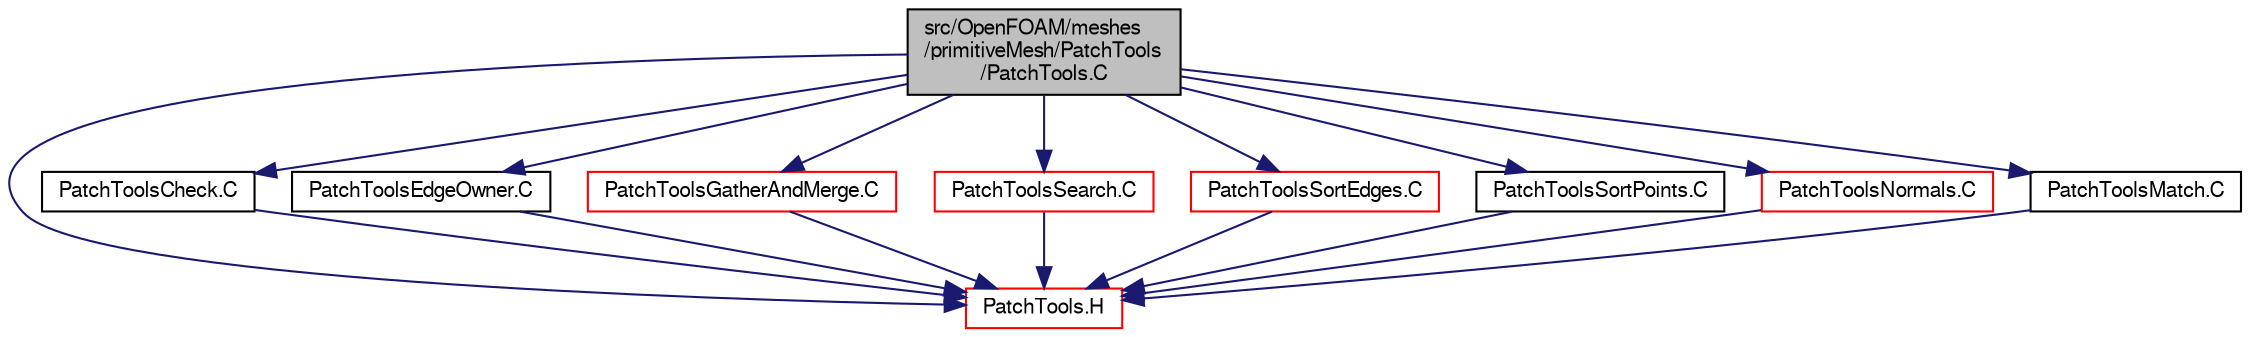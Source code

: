 digraph "src/OpenFOAM/meshes/primitiveMesh/PatchTools/PatchTools.C"
{
  bgcolor="transparent";
  edge [fontname="FreeSans",fontsize="10",labelfontname="FreeSans",labelfontsize="10"];
  node [fontname="FreeSans",fontsize="10",shape=record];
  Node0 [label="src/OpenFOAM/meshes\l/primitiveMesh/PatchTools\l/PatchTools.C",height=0.2,width=0.4,color="black", fillcolor="grey75", style="filled", fontcolor="black"];
  Node0 -> Node1 [color="midnightblue",fontsize="10",style="solid",fontname="FreeSans"];
  Node1 [label="PatchTools.H",height=0.2,width=0.4,color="red",URL="$a11852.html"];
  Node0 -> Node143 [color="midnightblue",fontsize="10",style="solid",fontname="FreeSans"];
  Node143 [label="PatchToolsCheck.C",height=0.2,width=0.4,color="black",URL="$a11855.html"];
  Node143 -> Node1 [color="midnightblue",fontsize="10",style="solid",fontname="FreeSans"];
  Node0 -> Node144 [color="midnightblue",fontsize="10",style="solid",fontname="FreeSans"];
  Node144 [label="PatchToolsEdgeOwner.C",height=0.2,width=0.4,color="black",URL="$a11858.html"];
  Node144 -> Node1 [color="midnightblue",fontsize="10",style="solid",fontname="FreeSans"];
  Node0 -> Node145 [color="midnightblue",fontsize="10",style="solid",fontname="FreeSans"];
  Node145 [label="PatchToolsGatherAndMerge.C",height=0.2,width=0.4,color="red",URL="$a11861.html"];
  Node145 -> Node1 [color="midnightblue",fontsize="10",style="solid",fontname="FreeSans"];
  Node0 -> Node163 [color="midnightblue",fontsize="10",style="solid",fontname="FreeSans"];
  Node163 [label="PatchToolsSearch.C",height=0.2,width=0.4,color="red",URL="$a11870.html",tooltip="Searching and marking zones of the patch. "];
  Node163 -> Node1 [color="midnightblue",fontsize="10",style="solid",fontname="FreeSans"];
  Node0 -> Node173 [color="midnightblue",fontsize="10",style="solid",fontname="FreeSans"];
  Node173 [label="PatchToolsSortEdges.C",height=0.2,width=0.4,color="red",URL="$a11873.html"];
  Node173 -> Node1 [color="midnightblue",fontsize="10",style="solid",fontname="FreeSans"];
  Node0 -> Node176 [color="midnightblue",fontsize="10",style="solid",fontname="FreeSans"];
  Node176 [label="PatchToolsSortPoints.C",height=0.2,width=0.4,color="black",URL="$a11876.html"];
  Node176 -> Node1 [color="midnightblue",fontsize="10",style="solid",fontname="FreeSans"];
  Node0 -> Node177 [color="midnightblue",fontsize="10",style="solid",fontname="FreeSans"];
  Node177 [label="PatchToolsNormals.C",height=0.2,width=0.4,color="red",URL="$a11867.html"];
  Node177 -> Node1 [color="midnightblue",fontsize="10",style="solid",fontname="FreeSans"];
  Node0 -> Node253 [color="midnightblue",fontsize="10",style="solid",fontname="FreeSans"];
  Node253 [label="PatchToolsMatch.C",height=0.2,width=0.4,color="black",URL="$a11864.html"];
  Node253 -> Node1 [color="midnightblue",fontsize="10",style="solid",fontname="FreeSans"];
}
